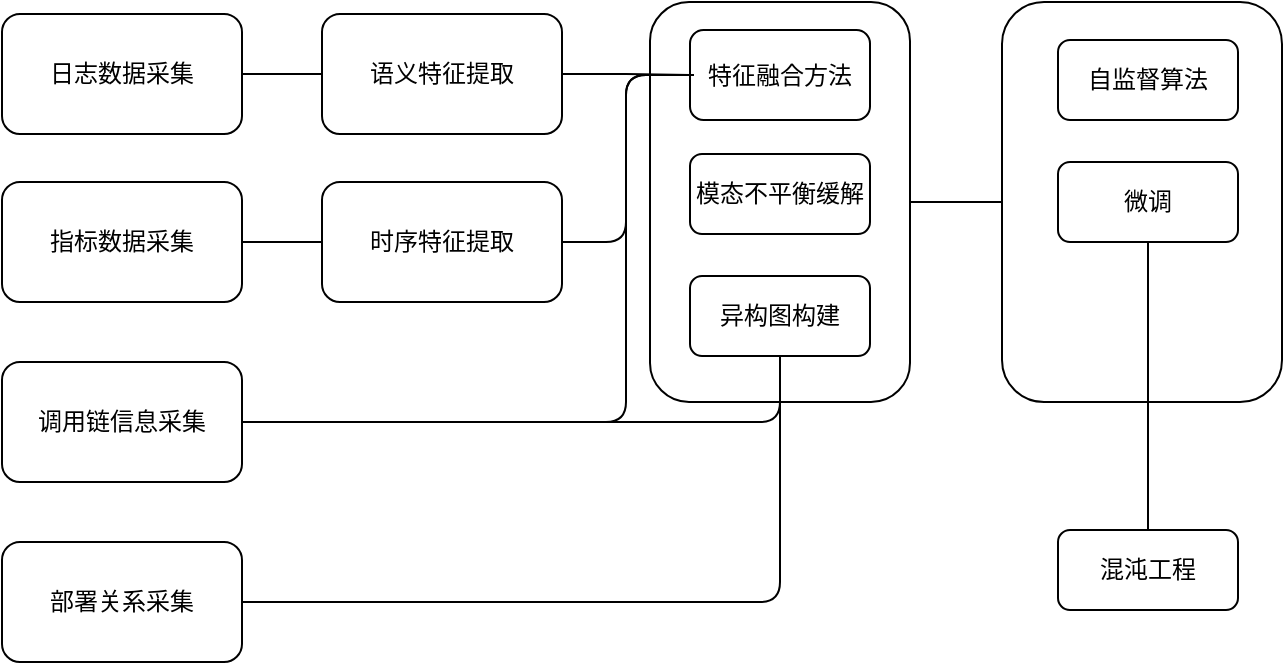 <mxfile version="22.1.4" type="github">
  <diagram name="第 1 页" id="_q0scaZL6WsA0SjWRQpD">
    <mxGraphModel dx="873" dy="506" grid="0" gridSize="10" guides="1" tooltips="1" connect="1" arrows="1" fold="1" page="1" pageScale="1" pageWidth="827" pageHeight="1169" math="0" shadow="0">
      <root>
        <mxCell id="0" />
        <mxCell id="1" parent="0" />
        <mxCell id="kSAkLSpjV7MX0jgTPgHu-47" style="edgeStyle=orthogonalEdgeStyle;rounded=0;orthogonalLoop=1;jettySize=auto;html=1;exitX=1;exitY=0.5;exitDx=0;exitDy=0;entryX=0;entryY=0.5;entryDx=0;entryDy=0;endArrow=none;endFill=0;" edge="1" parent="1" source="kSAkLSpjV7MX0jgTPgHu-24" target="kSAkLSpjV7MX0jgTPgHu-38">
          <mxGeometry relative="1" as="geometry" />
        </mxCell>
        <mxCell id="kSAkLSpjV7MX0jgTPgHu-24" value="" style="rounded=1;whiteSpace=wrap;html=1;" vertex="1" parent="1">
          <mxGeometry x="414" y="120" width="130" height="200" as="geometry" />
        </mxCell>
        <mxCell id="kSAkLSpjV7MX0jgTPgHu-15" style="edgeStyle=orthogonalEdgeStyle;rounded=0;orthogonalLoop=1;jettySize=auto;html=1;exitX=1;exitY=0.5;exitDx=0;exitDy=0;entryX=0;entryY=0.5;entryDx=0;entryDy=0;endArrow=none;endFill=0;" edge="1" parent="1" source="kSAkLSpjV7MX0jgTPgHu-1" target="kSAkLSpjV7MX0jgTPgHu-2">
          <mxGeometry relative="1" as="geometry" />
        </mxCell>
        <mxCell id="kSAkLSpjV7MX0jgTPgHu-1" value="日志数据采集" style="rounded=1;whiteSpace=wrap;html=1;" vertex="1" parent="1">
          <mxGeometry x="90" y="126" width="120" height="60" as="geometry" />
        </mxCell>
        <mxCell id="kSAkLSpjV7MX0jgTPgHu-33" style="edgeStyle=orthogonalEdgeStyle;rounded=0;orthogonalLoop=1;jettySize=auto;html=1;exitX=1;exitY=0.5;exitDx=0;exitDy=0;endArrow=none;endFill=0;entryX=0;entryY=0.5;entryDx=0;entryDy=0;" edge="1" parent="1" source="kSAkLSpjV7MX0jgTPgHu-2" target="kSAkLSpjV7MX0jgTPgHu-3">
          <mxGeometry relative="1" as="geometry">
            <mxPoint x="400" y="155" as="targetPoint" />
          </mxGeometry>
        </mxCell>
        <mxCell id="kSAkLSpjV7MX0jgTPgHu-2" value="语义特征提取" style="rounded=1;whiteSpace=wrap;html=1;" vertex="1" parent="1">
          <mxGeometry x="250" y="126" width="120" height="60" as="geometry" />
        </mxCell>
        <mxCell id="kSAkLSpjV7MX0jgTPgHu-3" value="特征融合方法" style="rounded=1;whiteSpace=wrap;html=1;" vertex="1" parent="1">
          <mxGeometry x="434" y="134" width="90" height="45" as="geometry" />
        </mxCell>
        <mxCell id="kSAkLSpjV7MX0jgTPgHu-10" style="edgeStyle=orthogonalEdgeStyle;rounded=0;orthogonalLoop=1;jettySize=auto;html=1;exitX=1;exitY=0.5;exitDx=0;exitDy=0;entryX=0;entryY=0.5;entryDx=0;entryDy=0;endArrow=none;endFill=0;" edge="1" parent="1" source="kSAkLSpjV7MX0jgTPgHu-6" target="kSAkLSpjV7MX0jgTPgHu-9">
          <mxGeometry relative="1" as="geometry" />
        </mxCell>
        <mxCell id="kSAkLSpjV7MX0jgTPgHu-6" value="指标数据采集" style="rounded=1;whiteSpace=wrap;html=1;" vertex="1" parent="1">
          <mxGeometry x="90" y="210" width="120" height="60" as="geometry" />
        </mxCell>
        <mxCell id="kSAkLSpjV7MX0jgTPgHu-35" style="edgeStyle=orthogonalEdgeStyle;rounded=1;orthogonalLoop=1;jettySize=auto;html=1;exitX=1;exitY=0.5;exitDx=0;exitDy=0;entryX=0.5;entryY=1;entryDx=0;entryDy=0;endArrow=none;endFill=0;" edge="1" parent="1" source="kSAkLSpjV7MX0jgTPgHu-7" target="kSAkLSpjV7MX0jgTPgHu-30">
          <mxGeometry relative="1" as="geometry" />
        </mxCell>
        <mxCell id="kSAkLSpjV7MX0jgTPgHu-37" style="edgeStyle=orthogonalEdgeStyle;rounded=1;orthogonalLoop=1;jettySize=auto;html=1;exitX=1;exitY=0.5;exitDx=0;exitDy=0;entryX=0;entryY=0.5;entryDx=0;entryDy=0;endArrow=none;endFill=0;" edge="1" parent="1">
          <mxGeometry relative="1" as="geometry">
            <mxPoint x="212" y="330" as="sourcePoint" />
            <mxPoint x="436" y="156.5" as="targetPoint" />
            <Array as="points">
              <mxPoint x="402" y="330" />
              <mxPoint x="402" y="156" />
            </Array>
          </mxGeometry>
        </mxCell>
        <mxCell id="kSAkLSpjV7MX0jgTPgHu-7" value="调用链信息采集" style="rounded=1;whiteSpace=wrap;html=1;" vertex="1" parent="1">
          <mxGeometry x="90" y="300" width="120" height="60" as="geometry" />
        </mxCell>
        <mxCell id="kSAkLSpjV7MX0jgTPgHu-34" style="edgeStyle=orthogonalEdgeStyle;rounded=1;orthogonalLoop=1;jettySize=auto;html=1;exitX=1;exitY=0.5;exitDx=0;exitDy=0;entryX=0;entryY=0.5;entryDx=0;entryDy=0;endArrow=none;endFill=0;" edge="1" parent="1" source="kSAkLSpjV7MX0jgTPgHu-9" target="kSAkLSpjV7MX0jgTPgHu-3">
          <mxGeometry relative="1" as="geometry" />
        </mxCell>
        <mxCell id="kSAkLSpjV7MX0jgTPgHu-9" value="时序特征提取" style="rounded=1;whiteSpace=wrap;html=1;" vertex="1" parent="1">
          <mxGeometry x="250" y="210" width="120" height="60" as="geometry" />
        </mxCell>
        <mxCell id="kSAkLSpjV7MX0jgTPgHu-36" style="edgeStyle=orthogonalEdgeStyle;rounded=1;orthogonalLoop=1;jettySize=auto;html=1;exitX=1;exitY=0.5;exitDx=0;exitDy=0;entryX=0.5;entryY=1;entryDx=0;entryDy=0;endArrow=none;endFill=0;" edge="1" parent="1" source="kSAkLSpjV7MX0jgTPgHu-21" target="kSAkLSpjV7MX0jgTPgHu-30">
          <mxGeometry relative="1" as="geometry" />
        </mxCell>
        <mxCell id="kSAkLSpjV7MX0jgTPgHu-21" value="部署关系采集" style="rounded=1;whiteSpace=wrap;html=1;" vertex="1" parent="1">
          <mxGeometry x="90" y="390" width="120" height="60" as="geometry" />
        </mxCell>
        <mxCell id="kSAkLSpjV7MX0jgTPgHu-30" value="异构图构建" style="rounded=1;whiteSpace=wrap;html=1;" vertex="1" parent="1">
          <mxGeometry x="434" y="257" width="90" height="40" as="geometry" />
        </mxCell>
        <mxCell id="kSAkLSpjV7MX0jgTPgHu-32" value="模态不平衡缓解" style="rounded=1;whiteSpace=wrap;html=1;" vertex="1" parent="1">
          <mxGeometry x="434" y="196" width="90" height="40" as="geometry" />
        </mxCell>
        <mxCell id="kSAkLSpjV7MX0jgTPgHu-38" value="" style="rounded=1;whiteSpace=wrap;html=1;" vertex="1" parent="1">
          <mxGeometry x="590" y="120" width="140" height="200" as="geometry" />
        </mxCell>
        <mxCell id="kSAkLSpjV7MX0jgTPgHu-39" value="微调" style="rounded=1;whiteSpace=wrap;html=1;" vertex="1" parent="1">
          <mxGeometry x="618" y="200" width="90" height="40" as="geometry" />
        </mxCell>
        <mxCell id="kSAkLSpjV7MX0jgTPgHu-44" value="自监督算法" style="rounded=1;whiteSpace=wrap;html=1;" vertex="1" parent="1">
          <mxGeometry x="618" y="139" width="90" height="40" as="geometry" />
        </mxCell>
        <mxCell id="kSAkLSpjV7MX0jgTPgHu-46" style="edgeStyle=orthogonalEdgeStyle;rounded=0;orthogonalLoop=1;jettySize=auto;html=1;exitX=0.5;exitY=0;exitDx=0;exitDy=0;entryX=0.5;entryY=1;entryDx=0;entryDy=0;endArrow=none;endFill=0;" edge="1" parent="1" source="kSAkLSpjV7MX0jgTPgHu-45" target="kSAkLSpjV7MX0jgTPgHu-39">
          <mxGeometry relative="1" as="geometry" />
        </mxCell>
        <mxCell id="kSAkLSpjV7MX0jgTPgHu-45" value="混沌工程" style="rounded=1;whiteSpace=wrap;html=1;" vertex="1" parent="1">
          <mxGeometry x="618" y="384" width="90" height="40" as="geometry" />
        </mxCell>
      </root>
    </mxGraphModel>
  </diagram>
</mxfile>
